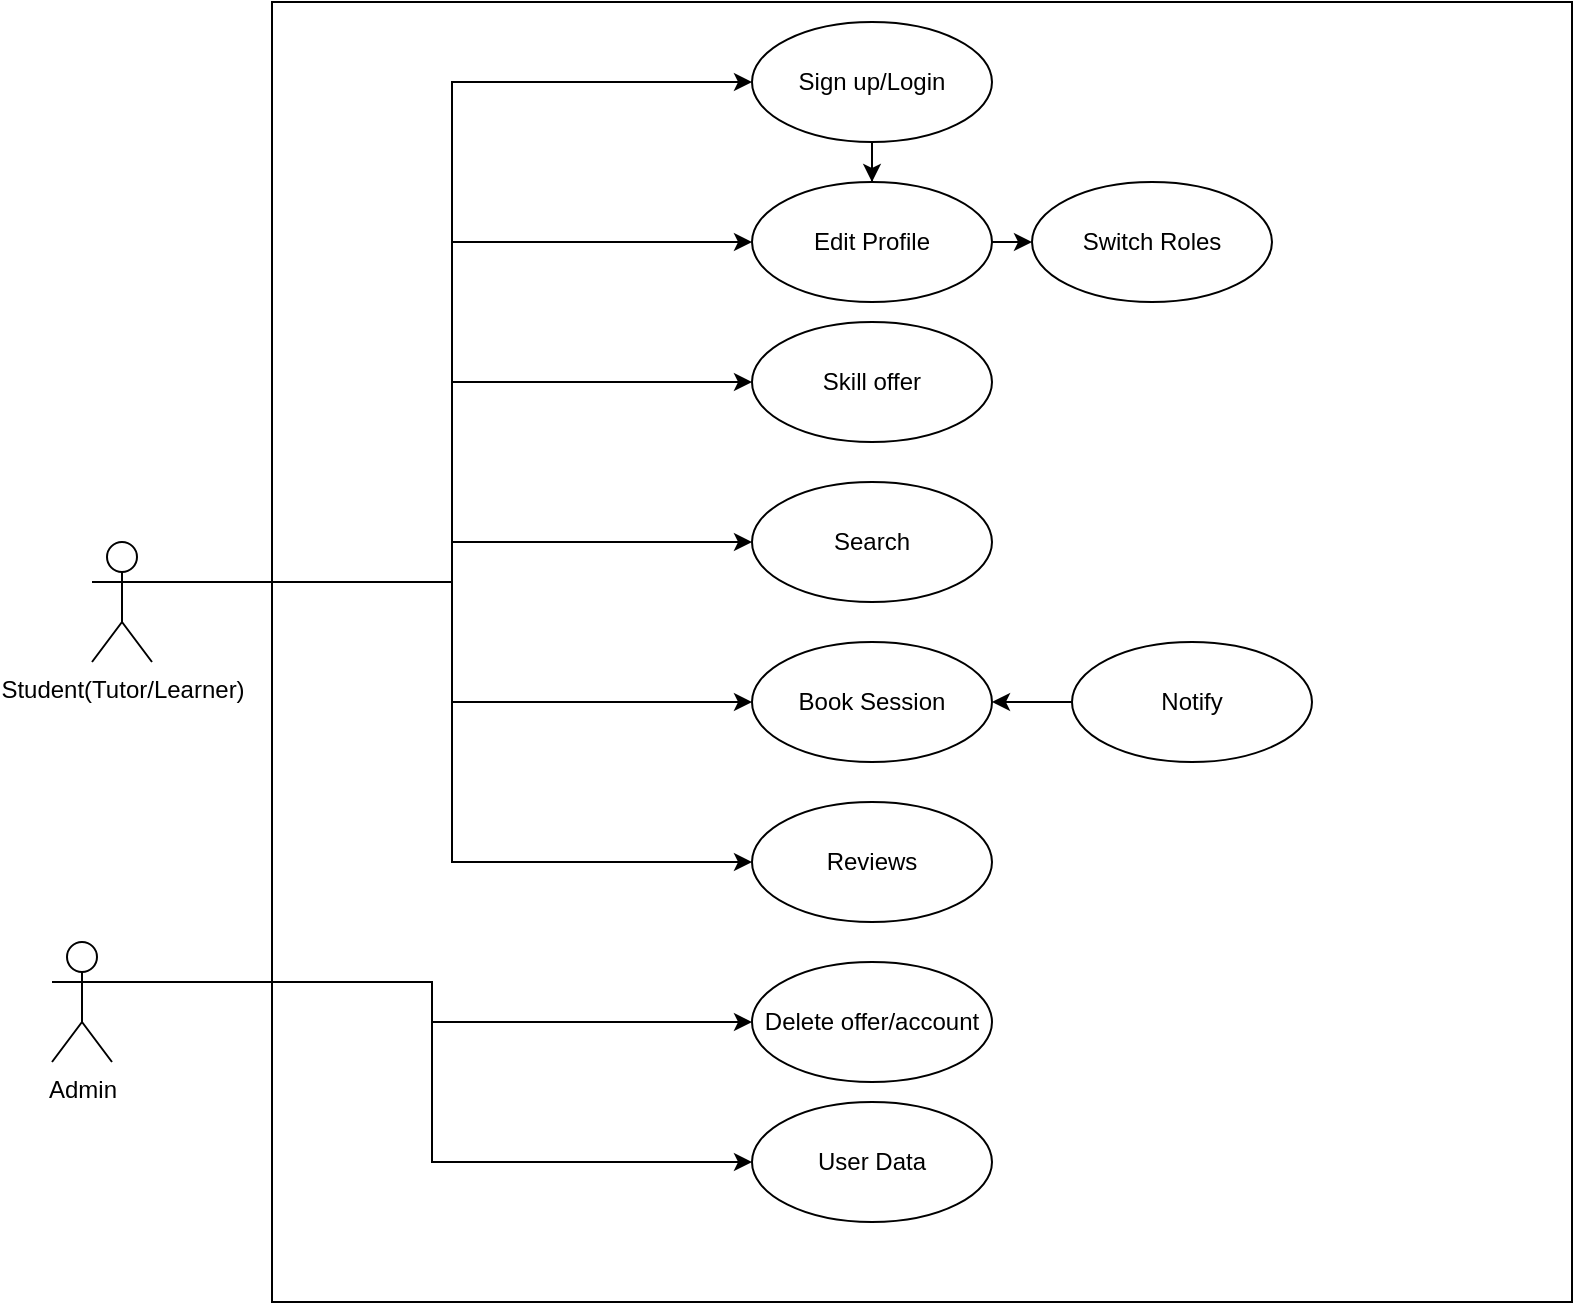 <mxfile version="28.2.5">
  <diagram name="Page-1" id="nmowAVU46uXdMbXXJ8IN">
    <mxGraphModel dx="1042" dy="1670" grid="1" gridSize="10" guides="1" tooltips="1" connect="1" arrows="1" fold="1" page="1" pageScale="1" pageWidth="850" pageHeight="1100" math="0" shadow="0">
      <root>
        <mxCell id="0" />
        <mxCell id="1" parent="0" />
        <mxCell id="JElKMvJ4L9CgiuBM_3JD-3" value="" style="whiteSpace=wrap;html=1;aspect=fixed;" vertex="1" parent="1">
          <mxGeometry x="170" y="-1060" width="650" height="650" as="geometry" />
        </mxCell>
        <mxCell id="JElKMvJ4L9CgiuBM_3JD-24" style="edgeStyle=orthogonalEdgeStyle;rounded=0;orthogonalLoop=1;jettySize=auto;html=1;exitX=1;exitY=0.333;exitDx=0;exitDy=0;exitPerimeter=0;entryX=0;entryY=0.5;entryDx=0;entryDy=0;" edge="1" parent="1" source="JElKMvJ4L9CgiuBM_3JD-4" target="JElKMvJ4L9CgiuBM_3JD-8">
          <mxGeometry relative="1" as="geometry" />
        </mxCell>
        <mxCell id="JElKMvJ4L9CgiuBM_3JD-25" style="edgeStyle=orthogonalEdgeStyle;rounded=0;orthogonalLoop=1;jettySize=auto;html=1;exitX=1;exitY=0.333;exitDx=0;exitDy=0;exitPerimeter=0;entryX=0;entryY=0.5;entryDx=0;entryDy=0;" edge="1" parent="1" source="JElKMvJ4L9CgiuBM_3JD-4" target="JElKMvJ4L9CgiuBM_3JD-9">
          <mxGeometry relative="1" as="geometry" />
        </mxCell>
        <mxCell id="JElKMvJ4L9CgiuBM_3JD-26" style="edgeStyle=orthogonalEdgeStyle;rounded=0;orthogonalLoop=1;jettySize=auto;html=1;exitX=1;exitY=0.333;exitDx=0;exitDy=0;exitPerimeter=0;entryX=0;entryY=0.5;entryDx=0;entryDy=0;" edge="1" parent="1" source="JElKMvJ4L9CgiuBM_3JD-4" target="JElKMvJ4L9CgiuBM_3JD-13">
          <mxGeometry relative="1" as="geometry" />
        </mxCell>
        <mxCell id="JElKMvJ4L9CgiuBM_3JD-27" style="edgeStyle=orthogonalEdgeStyle;rounded=0;orthogonalLoop=1;jettySize=auto;html=1;exitX=1;exitY=0.333;exitDx=0;exitDy=0;exitPerimeter=0;entryX=0;entryY=0.5;entryDx=0;entryDy=0;" edge="1" parent="1" source="JElKMvJ4L9CgiuBM_3JD-4" target="JElKMvJ4L9CgiuBM_3JD-14">
          <mxGeometry relative="1" as="geometry" />
        </mxCell>
        <mxCell id="JElKMvJ4L9CgiuBM_3JD-28" style="edgeStyle=orthogonalEdgeStyle;rounded=0;orthogonalLoop=1;jettySize=auto;html=1;exitX=1;exitY=0.333;exitDx=0;exitDy=0;exitPerimeter=0;entryX=0;entryY=0.5;entryDx=0;entryDy=0;" edge="1" parent="1" source="JElKMvJ4L9CgiuBM_3JD-4" target="JElKMvJ4L9CgiuBM_3JD-15">
          <mxGeometry relative="1" as="geometry" />
        </mxCell>
        <mxCell id="JElKMvJ4L9CgiuBM_3JD-29" style="edgeStyle=orthogonalEdgeStyle;rounded=0;orthogonalLoop=1;jettySize=auto;html=1;exitX=1;exitY=0.333;exitDx=0;exitDy=0;exitPerimeter=0;entryX=0;entryY=0.5;entryDx=0;entryDy=0;" edge="1" parent="1" source="JElKMvJ4L9CgiuBM_3JD-4" target="JElKMvJ4L9CgiuBM_3JD-19">
          <mxGeometry relative="1" as="geometry" />
        </mxCell>
        <mxCell id="JElKMvJ4L9CgiuBM_3JD-4" value="Student(Tutor/Learner)" style="shape=umlActor;verticalLabelPosition=bottom;verticalAlign=top;html=1;outlineConnect=0;" vertex="1" parent="1">
          <mxGeometry x="80" y="-790" width="30" height="60" as="geometry" />
        </mxCell>
        <mxCell id="JElKMvJ4L9CgiuBM_3JD-30" style="edgeStyle=orthogonalEdgeStyle;rounded=0;orthogonalLoop=1;jettySize=auto;html=1;exitX=1;exitY=0.333;exitDx=0;exitDy=0;exitPerimeter=0;entryX=0;entryY=0.5;entryDx=0;entryDy=0;" edge="1" parent="1" source="JElKMvJ4L9CgiuBM_3JD-5" target="JElKMvJ4L9CgiuBM_3JD-21">
          <mxGeometry relative="1" as="geometry" />
        </mxCell>
        <mxCell id="JElKMvJ4L9CgiuBM_3JD-31" style="edgeStyle=orthogonalEdgeStyle;rounded=0;orthogonalLoop=1;jettySize=auto;html=1;exitX=1;exitY=0.333;exitDx=0;exitDy=0;exitPerimeter=0;entryX=0;entryY=0.5;entryDx=0;entryDy=0;" edge="1" parent="1" source="JElKMvJ4L9CgiuBM_3JD-5" target="JElKMvJ4L9CgiuBM_3JD-23">
          <mxGeometry relative="1" as="geometry" />
        </mxCell>
        <mxCell id="JElKMvJ4L9CgiuBM_3JD-5" value="Admin" style="shape=umlActor;verticalLabelPosition=bottom;verticalAlign=top;html=1;outlineConnect=0;" vertex="1" parent="1">
          <mxGeometry x="60" y="-590" width="30" height="60" as="geometry" />
        </mxCell>
        <mxCell id="JElKMvJ4L9CgiuBM_3JD-12" style="edgeStyle=orthogonalEdgeStyle;rounded=0;orthogonalLoop=1;jettySize=auto;html=1;exitX=0.5;exitY=1;exitDx=0;exitDy=0;" edge="1" parent="1" source="JElKMvJ4L9CgiuBM_3JD-8" target="JElKMvJ4L9CgiuBM_3JD-9">
          <mxGeometry relative="1" as="geometry" />
        </mxCell>
        <mxCell id="JElKMvJ4L9CgiuBM_3JD-8" value="Sign up/Login" style="ellipse;whiteSpace=wrap;html=1;" vertex="1" parent="1">
          <mxGeometry x="410" y="-1050" width="120" height="60" as="geometry" />
        </mxCell>
        <mxCell id="JElKMvJ4L9CgiuBM_3JD-11" style="edgeStyle=orthogonalEdgeStyle;rounded=0;orthogonalLoop=1;jettySize=auto;html=1;exitX=1;exitY=0.5;exitDx=0;exitDy=0;entryX=0;entryY=0.5;entryDx=0;entryDy=0;" edge="1" parent="1" source="JElKMvJ4L9CgiuBM_3JD-9" target="JElKMvJ4L9CgiuBM_3JD-10">
          <mxGeometry relative="1" as="geometry" />
        </mxCell>
        <mxCell id="JElKMvJ4L9CgiuBM_3JD-9" value="Edit Profile&lt;span style=&quot;color: rgba(0, 0, 0, 0); font-family: monospace; font-size: 0px; text-align: start; text-wrap-mode: nowrap;&quot;&gt;%3CmxGraphModel%3E%3Croot%3E%3CmxCell%20id%3D%220%22%2F%3E%3CmxCell%20id%3D%221%22%20parent%3D%220%22%2F%3E%3CmxCell%20id%3D%222%22%20value%3D%22Sign%20up%2FLogin%22%20style%3D%22ellipse%3BwhiteSpace%3Dwrap%3Bhtml%3D1%3B%22%20vertex%3D%221%22%20parent%3D%221%22%3E%3CmxGeometry%20x%3D%22410%22%20y%3D%22-1050%22%20width%3D%22120%22%20height%3D%2260%22%20as%3D%22geometry%22%2F%3E%3C%2FmxCell%3E%3C%2Froot%3E%3C%2FmxGraphModel%3E&lt;/span&gt;" style="ellipse;whiteSpace=wrap;html=1;" vertex="1" parent="1">
          <mxGeometry x="410" y="-970" width="120" height="60" as="geometry" />
        </mxCell>
        <mxCell id="JElKMvJ4L9CgiuBM_3JD-10" value="Switch Roles" style="ellipse;whiteSpace=wrap;html=1;" vertex="1" parent="1">
          <mxGeometry x="550" y="-970" width="120" height="60" as="geometry" />
        </mxCell>
        <mxCell id="JElKMvJ4L9CgiuBM_3JD-13" value="Skill offer" style="ellipse;whiteSpace=wrap;html=1;" vertex="1" parent="1">
          <mxGeometry x="410" y="-900" width="120" height="60" as="geometry" />
        </mxCell>
        <mxCell id="JElKMvJ4L9CgiuBM_3JD-14" value="Search" style="ellipse;whiteSpace=wrap;html=1;" vertex="1" parent="1">
          <mxGeometry x="410" y="-820" width="120" height="60" as="geometry" />
        </mxCell>
        <mxCell id="JElKMvJ4L9CgiuBM_3JD-15" value="Book Session" style="ellipse;whiteSpace=wrap;html=1;" vertex="1" parent="1">
          <mxGeometry x="410" y="-740" width="120" height="60" as="geometry" />
        </mxCell>
        <mxCell id="JElKMvJ4L9CgiuBM_3JD-18" style="edgeStyle=orthogonalEdgeStyle;rounded=0;orthogonalLoop=1;jettySize=auto;html=1;exitX=0;exitY=0.5;exitDx=0;exitDy=0;entryX=1;entryY=0.5;entryDx=0;entryDy=0;" edge="1" parent="1" source="JElKMvJ4L9CgiuBM_3JD-17" target="JElKMvJ4L9CgiuBM_3JD-15">
          <mxGeometry relative="1" as="geometry" />
        </mxCell>
        <mxCell id="JElKMvJ4L9CgiuBM_3JD-17" value="Notify" style="ellipse;whiteSpace=wrap;html=1;" vertex="1" parent="1">
          <mxGeometry x="570" y="-740" width="120" height="60" as="geometry" />
        </mxCell>
        <mxCell id="JElKMvJ4L9CgiuBM_3JD-19" value="Reviews" style="ellipse;whiteSpace=wrap;html=1;" vertex="1" parent="1">
          <mxGeometry x="410" y="-660" width="120" height="60" as="geometry" />
        </mxCell>
        <mxCell id="JElKMvJ4L9CgiuBM_3JD-21" value="Delete offer/account" style="ellipse;whiteSpace=wrap;html=1;" vertex="1" parent="1">
          <mxGeometry x="410" y="-580" width="120" height="60" as="geometry" />
        </mxCell>
        <mxCell id="JElKMvJ4L9CgiuBM_3JD-23" value="User Data" style="ellipse;whiteSpace=wrap;html=1;" vertex="1" parent="1">
          <mxGeometry x="410" y="-510" width="120" height="60" as="geometry" />
        </mxCell>
      </root>
    </mxGraphModel>
  </diagram>
</mxfile>

